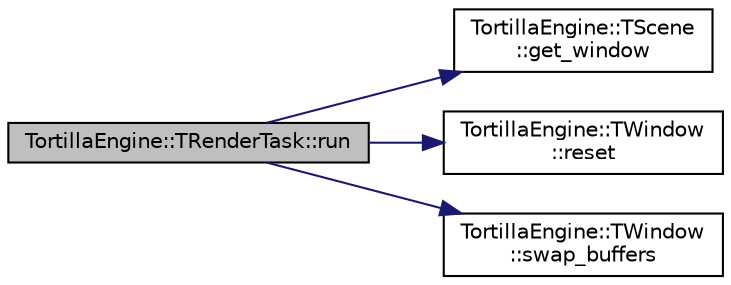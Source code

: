 digraph "TortillaEngine::TRenderTask::run"
{
 // LATEX_PDF_SIZE
  edge [fontname="Helvetica",fontsize="10",labelfontname="Helvetica",labelfontsize="10"];
  node [fontname="Helvetica",fontsize="10",shape=record];
  rankdir="LR";
  Node1 [label="TortillaEngine::TRenderTask::run",height=0.2,width=0.4,color="black", fillcolor="grey75", style="filled", fontcolor="black",tooltip="Executes the task rendering all the components subscribed to the task."];
  Node1 -> Node2 [color="midnightblue",fontsize="10",style="solid",fontname="Helvetica"];
  Node2 [label="TortillaEngine::TScene\l::get_window",height=0.2,width=0.4,color="black", fillcolor="white", style="filled",URL="$class_tortilla_engine_1_1_t_scene.html#a555eb80a1fd014c0a3ee13926e6aaf99",tooltip="Gets a reference to the window this scene belongs to."];
  Node1 -> Node3 [color="midnightblue",fontsize="10",style="solid",fontname="Helvetica"];
  Node3 [label="TortillaEngine::TWindow\l::reset",height=0.2,width=0.4,color="black", fillcolor="white", style="filled",URL="$class_tortilla_engine_1_1_t_window.html#ae06af483db4ec97a74685f125c33ffc8",tooltip="Clears the window."];
  Node1 -> Node4 [color="midnightblue",fontsize="10",style="solid",fontname="Helvetica"];
  Node4 [label="TortillaEngine::TWindow\l::swap_buffers",height=0.2,width=0.4,color="black", fillcolor="white", style="filled",URL="$class_tortilla_engine_1_1_t_window.html#ae888171d9819cc6ef2432908fc6fd48a",tooltip="Swaps the windows buffers."];
}
